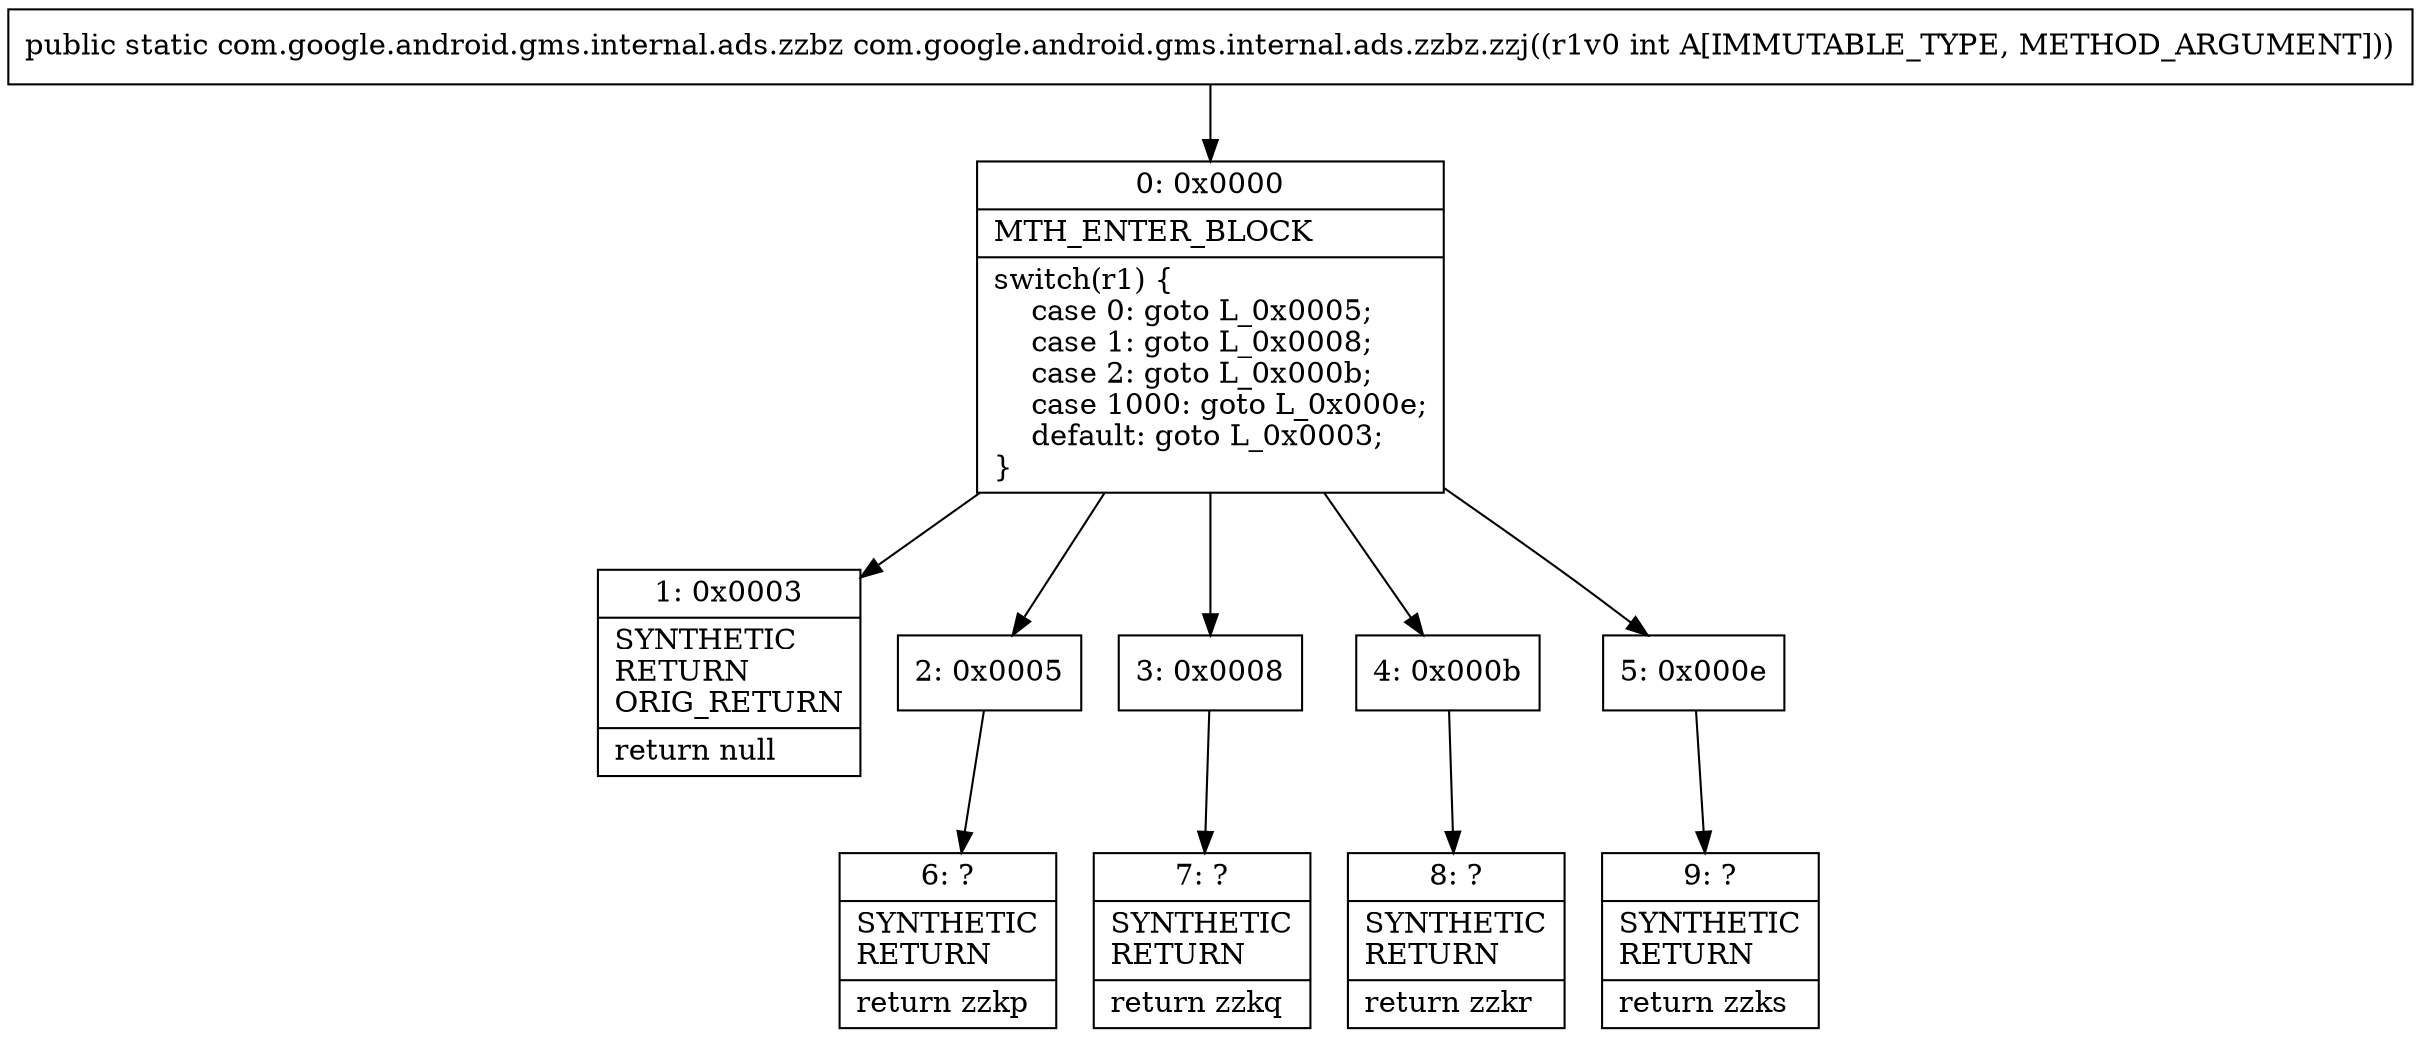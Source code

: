 digraph "CFG forcom.google.android.gms.internal.ads.zzbz.zzj(I)Lcom\/google\/android\/gms\/internal\/ads\/zzbz;" {
Node_0 [shape=record,label="{0\:\ 0x0000|MTH_ENTER_BLOCK\l|switch(r1) \{\l    case 0: goto L_0x0005;\l    case 1: goto L_0x0008;\l    case 2: goto L_0x000b;\l    case 1000: goto L_0x000e;\l    default: goto L_0x0003;\l\}\l}"];
Node_1 [shape=record,label="{1\:\ 0x0003|SYNTHETIC\lRETURN\lORIG_RETURN\l|return null\l}"];
Node_2 [shape=record,label="{2\:\ 0x0005}"];
Node_3 [shape=record,label="{3\:\ 0x0008}"];
Node_4 [shape=record,label="{4\:\ 0x000b}"];
Node_5 [shape=record,label="{5\:\ 0x000e}"];
Node_6 [shape=record,label="{6\:\ ?|SYNTHETIC\lRETURN\l|return zzkp\l}"];
Node_7 [shape=record,label="{7\:\ ?|SYNTHETIC\lRETURN\l|return zzkq\l}"];
Node_8 [shape=record,label="{8\:\ ?|SYNTHETIC\lRETURN\l|return zzkr\l}"];
Node_9 [shape=record,label="{9\:\ ?|SYNTHETIC\lRETURN\l|return zzks\l}"];
MethodNode[shape=record,label="{public static com.google.android.gms.internal.ads.zzbz com.google.android.gms.internal.ads.zzbz.zzj((r1v0 int A[IMMUTABLE_TYPE, METHOD_ARGUMENT])) }"];
MethodNode -> Node_0;
Node_0 -> Node_1;
Node_0 -> Node_2;
Node_0 -> Node_3;
Node_0 -> Node_4;
Node_0 -> Node_5;
Node_2 -> Node_6;
Node_3 -> Node_7;
Node_4 -> Node_8;
Node_5 -> Node_9;
}

